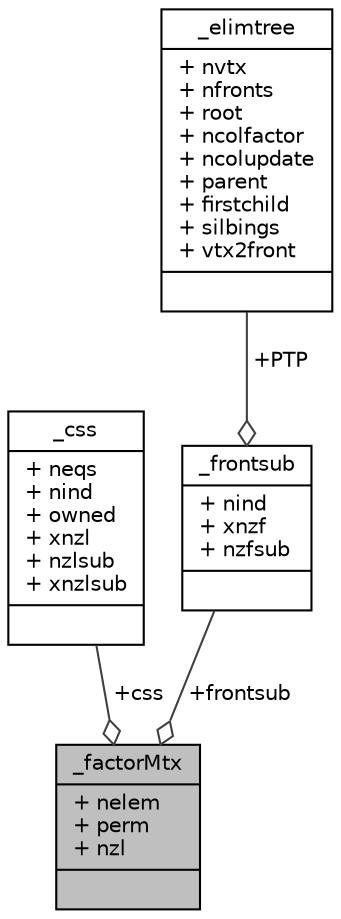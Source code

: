 digraph "_factorMtx"
{
  edge [fontname="Helvetica",fontsize="10",labelfontname="Helvetica",labelfontsize="10"];
  node [fontname="Helvetica",fontsize="10",shape=record];
  Node1 [label="{_factorMtx\n|+ nelem\l+ perm\l+ nzl\l|}",height=0.2,width=0.4,color="black", fillcolor="grey75", style="filled" fontcolor="black"];
  Node2 -> Node1 [color="grey25",fontsize="10",style="solid",label=" +css" ,arrowhead="odiamond",fontname="Helvetica"];
  Node2 [label="{_css\n|+ neqs\l+ nind\l+ owned\l+ xnzl\l+ nzlsub\l+ xnzlsub\l|}",height=0.2,width=0.4,color="black", fillcolor="white", style="filled",URL="$struct__css.html"];
  Node3 -> Node1 [color="grey25",fontsize="10",style="solid",label=" +frontsub" ,arrowhead="odiamond",fontname="Helvetica"];
  Node3 [label="{_frontsub\n|+ nind\l+ xnzf\l+ nzfsub\l|}",height=0.2,width=0.4,color="black", fillcolor="white", style="filled",URL="$struct__frontsub.html"];
  Node4 -> Node3 [color="grey25",fontsize="10",style="solid",label=" +PTP" ,arrowhead="odiamond",fontname="Helvetica"];
  Node4 [label="{_elimtree\n|+ nvtx\l+ nfronts\l+ root\l+ ncolfactor\l+ ncolupdate\l+ parent\l+ firstchild\l+ silbings\l+ vtx2front\l|}",height=0.2,width=0.4,color="black", fillcolor="white", style="filled",URL="$struct__elimtree.html"];
}
